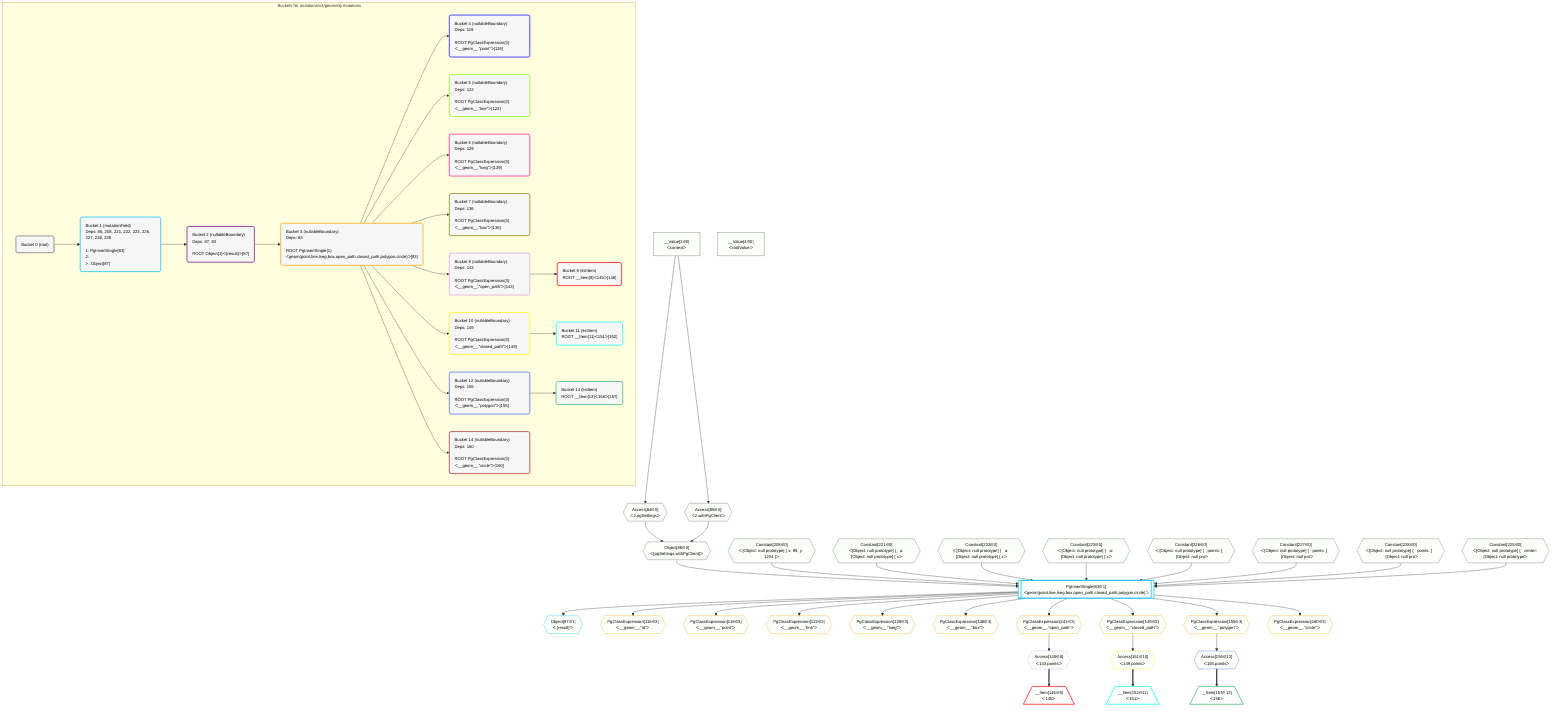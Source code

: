 %%{init: {'themeVariables': { 'fontSize': '12px'}}}%%
graph TD
    classDef path fill:#eee,stroke:#000,color:#000
    classDef plan fill:#fff,stroke-width:1px,color:#000
    classDef itemplan fill:#fff,stroke-width:2px,color:#000
    classDef unbatchedplan fill:#dff,stroke-width:1px,color:#000
    classDef sideeffectplan fill:#fcc,stroke-width:2px,color:#000
    classDef bucket fill:#f6f6f6,color:#000,stroke-width:2px,text-align:left


    %% plan dependencies
    Object86{{"Object[86∈0]<br />ᐸ{pgSettings,withPgClient}ᐳ"}}:::plan
    Access84{{"Access[84∈0]<br />ᐸ2.pgSettingsᐳ"}}:::plan
    Access85{{"Access[85∈0]<br />ᐸ2.withPgClientᐳ"}}:::plan
    Access84 & Access85 --> Object86
    __Value2["__Value[2∈0]<br />ᐸcontextᐳ"]:::plan
    __Value2 --> Access84
    __Value2 --> Access85
    __Value4["__Value[4∈0]<br />ᐸrootValueᐳ"]:::plan
    Constant208{{"Constant[208∈0]<br />ᐸ[Object: null prototype] { x: 99, y: 1234 }ᐳ"}}:::plan
    Constant221{{"Constant[221∈0]<br />ᐸ[Object: null prototype] {   a: [Object: null prototype] { xᐳ"}}:::plan
    Constant222{{"Constant[222∈0]<br />ᐸ[Object: null prototype] {   a: [Object: null prototype] { xᐳ"}}:::plan
    Constant223{{"Constant[223∈0]<br />ᐸ[Object: null prototype] {   a: [Object: null prototype] { xᐳ"}}:::plan
    Constant225{{"Constant[225∈0]<br />ᐸ[Object: null prototype] {   center: [Object: null prototypeᐳ"}}:::plan
    Constant226{{"Constant[226∈0]<br />ᐸ[Object: null prototype] {   points: [     [Object: null proᐳ"}}:::plan
    Constant227{{"Constant[227∈0]<br />ᐸ[Object: null prototype] {   points: [     [Object: null proᐳ"}}:::plan
    Constant228{{"Constant[228∈0]<br />ᐸ[Object: null prototype] {   points: [     [Object: null proᐳ"}}:::plan
    PgInsertSingle83[["PgInsertSingle[83∈1]<br />ᐸgeom(point,line,lseg,box,open_path,closed_path,polygon,circle)ᐳ"]]:::sideeffectplan
    Object86 & Constant208 & Constant221 & Constant222 & Constant223 & Constant226 & Constant227 & Constant228 & Constant225 --> PgInsertSingle83
    Object87{{"Object[87∈1]<br />ᐸ{result}ᐳ"}}:::plan
    PgInsertSingle83 --> Object87
    PgClassExpression118{{"PgClassExpression[118∈3]<br />ᐸ__geom__.”id”ᐳ"}}:::plan
    PgInsertSingle83 --> PgClassExpression118
    PgClassExpression119{{"PgClassExpression[119∈3]<br />ᐸ__geom__.”point”ᐳ"}}:::plan
    PgInsertSingle83 --> PgClassExpression119
    PgClassExpression122{{"PgClassExpression[122∈3]<br />ᐸ__geom__.”line”ᐳ"}}:::plan
    PgInsertSingle83 --> PgClassExpression122
    PgClassExpression129{{"PgClassExpression[129∈3]<br />ᐸ__geom__.”lseg”ᐳ"}}:::plan
    PgInsertSingle83 --> PgClassExpression129
    PgClassExpression136{{"PgClassExpression[136∈3]<br />ᐸ__geom__.”box”ᐳ"}}:::plan
    PgInsertSingle83 --> PgClassExpression136
    PgClassExpression143{{"PgClassExpression[143∈3]<br />ᐸ__geom__.”open_path”ᐳ"}}:::plan
    PgInsertSingle83 --> PgClassExpression143
    PgClassExpression149{{"PgClassExpression[149∈3]<br />ᐸ__geom__.”closed_path”ᐳ"}}:::plan
    PgInsertSingle83 --> PgClassExpression149
    PgClassExpression155{{"PgClassExpression[155∈3]<br />ᐸ__geom__.”polygon”ᐳ"}}:::plan
    PgInsertSingle83 --> PgClassExpression155
    PgClassExpression160{{"PgClassExpression[160∈3]<br />ᐸ__geom__.”circle”ᐳ"}}:::plan
    PgInsertSingle83 --> PgClassExpression160
    Access145{{"Access[145∈8]<br />ᐸ143.pointsᐳ"}}:::plan
    PgClassExpression143 --> Access145
    __Item146[/"__Item[146∈9]<br />ᐸ145ᐳ"\]:::itemplan
    Access145 ==> __Item146
    Access151{{"Access[151∈10]<br />ᐸ149.pointsᐳ"}}:::plan
    PgClassExpression149 --> Access151
    __Item152[/"__Item[152∈11]<br />ᐸ151ᐳ"\]:::itemplan
    Access151 ==> __Item152
    Access156{{"Access[156∈12]<br />ᐸ155.pointsᐳ"}}:::plan
    PgClassExpression155 --> Access156
    __Item157[/"__Item[157∈13]<br />ᐸ156ᐳ"\]:::itemplan
    Access156 ==> __Item157

    %% define steps

    subgraph "Buckets for mutations/v4/geometry.mutations"
    Bucket0("Bucket 0 (root)"):::bucket
    classDef bucket0 stroke:#696969
    class Bucket0,__Value2,__Value4,Access84,Access85,Object86,Constant208,Constant221,Constant222,Constant223,Constant225,Constant226,Constant227,Constant228 bucket0
    Bucket1("Bucket 1 (mutationField)<br />Deps: 86, 208, 221, 222, 223, 226, 227, 228, 225<br /><br />1: PgInsertSingle[83]<br />2: <br />ᐳ: Object[87]"):::bucket
    classDef bucket1 stroke:#00bfff
    class Bucket1,PgInsertSingle83,Object87 bucket1
    Bucket2("Bucket 2 (nullableBoundary)<br />Deps: 87, 83<br /><br />ROOT Object{1}ᐸ{result}ᐳ[87]"):::bucket
    classDef bucket2 stroke:#7f007f
    class Bucket2 bucket2
    Bucket3("Bucket 3 (nullableBoundary)<br />Deps: 83<br /><br />ROOT PgInsertSingle{1}ᐸgeom(point,line,lseg,box,open_path,closed_path,polygon,circle)ᐳ[83]"):::bucket
    classDef bucket3 stroke:#ffa500
    class Bucket3,PgClassExpression118,PgClassExpression119,PgClassExpression122,PgClassExpression129,PgClassExpression136,PgClassExpression143,PgClassExpression149,PgClassExpression155,PgClassExpression160 bucket3
    Bucket4("Bucket 4 (nullableBoundary)<br />Deps: 119<br /><br />ROOT PgClassExpression{3}ᐸ__geom__.”point”ᐳ[119]"):::bucket
    classDef bucket4 stroke:#0000ff
    class Bucket4 bucket4
    Bucket5("Bucket 5 (nullableBoundary)<br />Deps: 122<br /><br />ROOT PgClassExpression{3}ᐸ__geom__.”line”ᐳ[122]"):::bucket
    classDef bucket5 stroke:#7fff00
    class Bucket5 bucket5
    Bucket6("Bucket 6 (nullableBoundary)<br />Deps: 129<br /><br />ROOT PgClassExpression{3}ᐸ__geom__.”lseg”ᐳ[129]"):::bucket
    classDef bucket6 stroke:#ff1493
    class Bucket6 bucket6
    Bucket7("Bucket 7 (nullableBoundary)<br />Deps: 136<br /><br />ROOT PgClassExpression{3}ᐸ__geom__.”box”ᐳ[136]"):::bucket
    classDef bucket7 stroke:#808000
    class Bucket7 bucket7
    Bucket8("Bucket 8 (nullableBoundary)<br />Deps: 143<br /><br />ROOT PgClassExpression{3}ᐸ__geom__.”open_path”ᐳ[143]"):::bucket
    classDef bucket8 stroke:#dda0dd
    class Bucket8,Access145 bucket8
    Bucket9("Bucket 9 (listItem)<br />ROOT __Item{9}ᐸ145ᐳ[146]"):::bucket
    classDef bucket9 stroke:#ff0000
    class Bucket9,__Item146 bucket9
    Bucket10("Bucket 10 (nullableBoundary)<br />Deps: 149<br /><br />ROOT PgClassExpression{3}ᐸ__geom__.”closed_path”ᐳ[149]"):::bucket
    classDef bucket10 stroke:#ffff00
    class Bucket10,Access151 bucket10
    Bucket11("Bucket 11 (listItem)<br />ROOT __Item{11}ᐸ151ᐳ[152]"):::bucket
    classDef bucket11 stroke:#00ffff
    class Bucket11,__Item152 bucket11
    Bucket12("Bucket 12 (nullableBoundary)<br />Deps: 155<br /><br />ROOT PgClassExpression{3}ᐸ__geom__.”polygon”ᐳ[155]"):::bucket
    classDef bucket12 stroke:#4169e1
    class Bucket12,Access156 bucket12
    Bucket13("Bucket 13 (listItem)<br />ROOT __Item{13}ᐸ156ᐳ[157]"):::bucket
    classDef bucket13 stroke:#3cb371
    class Bucket13,__Item157 bucket13
    Bucket14("Bucket 14 (nullableBoundary)<br />Deps: 160<br /><br />ROOT PgClassExpression{3}ᐸ__geom__.”circle”ᐳ[160]"):::bucket
    classDef bucket14 stroke:#a52a2a
    class Bucket14 bucket14
    Bucket0 --> Bucket1
    Bucket1 --> Bucket2
    Bucket2 --> Bucket3
    Bucket3 --> Bucket4 & Bucket5 & Bucket6 & Bucket7 & Bucket8 & Bucket10 & Bucket12 & Bucket14
    Bucket8 --> Bucket9
    Bucket10 --> Bucket11
    Bucket12 --> Bucket13
    classDef unary fill:#fafffa,borderWidth:8px
    class Object86,Access84,Access85,__Value2,__Value4,Constant208,Constant221,Constant222,Constant223,Constant225,Constant226,Constant227,Constant228,PgInsertSingle83,Object87,PgClassExpression118,PgClassExpression119,PgClassExpression122,PgClassExpression129,PgClassExpression136,PgClassExpression143,PgClassExpression149,PgClassExpression155,PgClassExpression160,Access145,Access151,Access156 unary
    end
